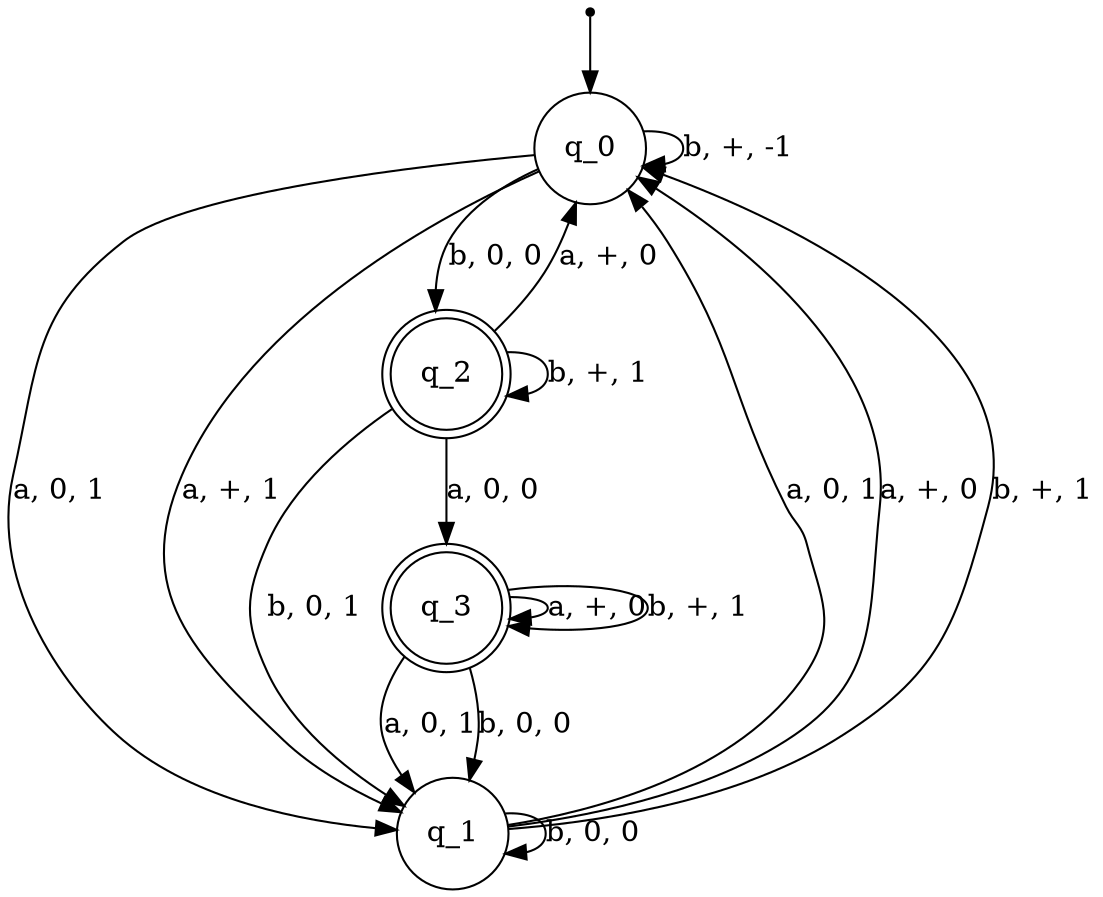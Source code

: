 digraph automaton {
0 [label="", shape=point];
0 -> q_0;
q_0->q_1[label="a, 0, 1"];
q_0->q_2[label="b, 0, 0"];
q_0->q_1[label="a, +, 1"];
q_0->q_0[label="b, +, -1"];
q_1->q_0[label="a, 0, 1"];
q_1->q_1[label="b, 0, 0"];
q_1->q_0[label="a, +, 0"];
q_1->q_0[label="b, +, 1"];
q_2->q_0[label="a, +, 0"];
q_2->q_2[label="b, +, 1"];
q_2->q_3[label="a, 0, 0"];
q_2->q_1[label="b, 0, 1"];
q_3->q_1[label="a, 0, 1"];
q_3->q_1[label="b, 0, 0"];
q_3->q_3[label="a, +, 0"];
q_3->q_3[label="b, +, 1"];
q_0 [shape=circle];
q_1 [shape=circle];
q_2 [shape=doublecircle];
q_3 [shape=doublecircle];
}